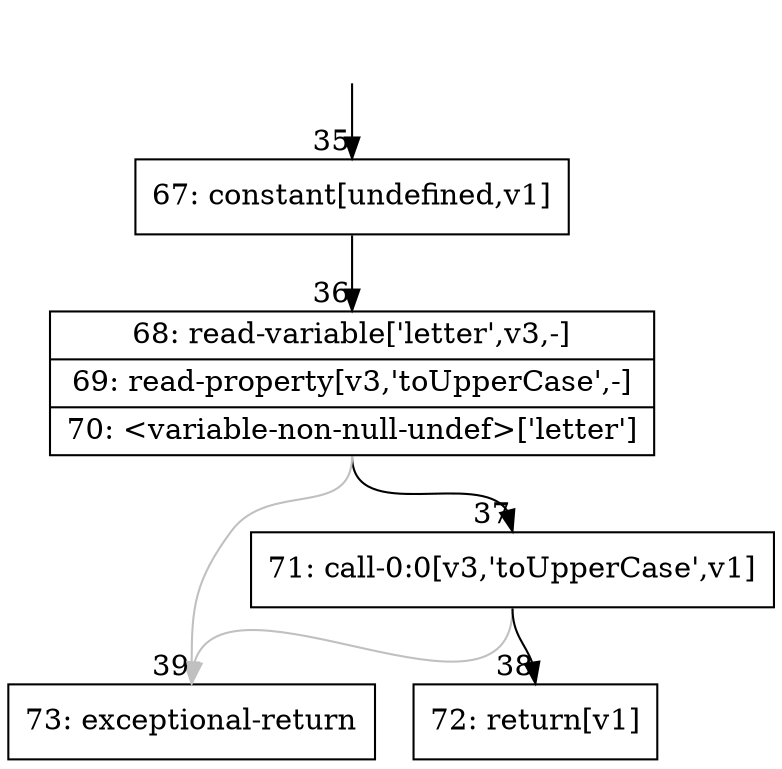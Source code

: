 digraph {
rankdir="TD"
BB_entry5[shape=none,label=""];
BB_entry5 -> BB35 [tailport=s, headport=n, headlabel="    35"]
BB35 [shape=record label="{67: constant[undefined,v1]}" ] 
BB35 -> BB36 [tailport=s, headport=n, headlabel="      36"]
BB36 [shape=record label="{68: read-variable['letter',v3,-]|69: read-property[v3,'toUpperCase',-]|70: \<variable-non-null-undef\>['letter']}" ] 
BB36 -> BB37 [tailport=s, headport=n, headlabel="      37"]
BB36 -> BB39 [tailport=s, headport=n, color=gray, headlabel="      39"]
BB37 [shape=record label="{71: call-0:0[v3,'toUpperCase',v1]}" ] 
BB37 -> BB38 [tailport=s, headport=n, headlabel="      38"]
BB37 -> BB39 [tailport=s, headport=n, color=gray]
BB38 [shape=record label="{72: return[v1]}" ] 
BB39 [shape=record label="{73: exceptional-return}" ] 
}
